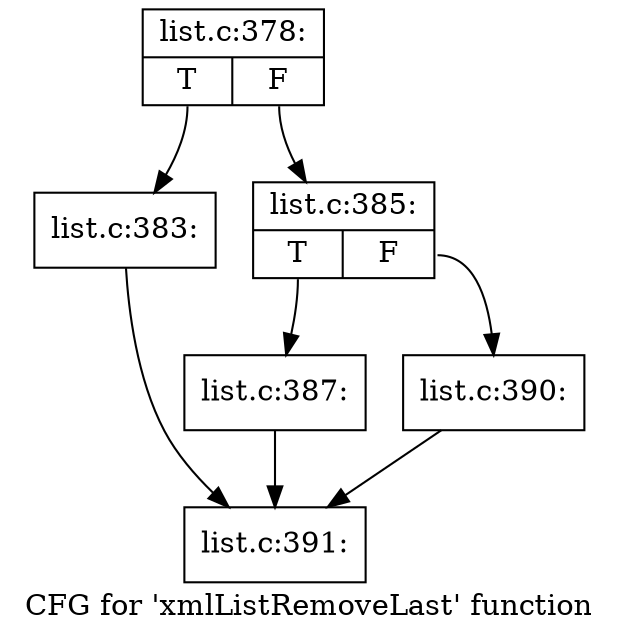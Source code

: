 digraph "CFG for 'xmlListRemoveLast' function" {
	label="CFG for 'xmlListRemoveLast' function";

	Node0x52410c0 [shape=record,label="{list.c:378:|{<s0>T|<s1>F}}"];
	Node0x52410c0:s0 -> Node0x5227560;
	Node0x52410c0:s1 -> Node0x52275b0;
	Node0x5227560 [shape=record,label="{list.c:383:}"];
	Node0x5227560 -> Node0x52412f0;
	Node0x52275b0 [shape=record,label="{list.c:385:|{<s0>T|<s1>F}}"];
	Node0x52275b0:s0 -> Node0x5234d70;
	Node0x52275b0:s1 -> Node0x5234dc0;
	Node0x5234d70 [shape=record,label="{list.c:387:}"];
	Node0x5234d70 -> Node0x52412f0;
	Node0x5234dc0 [shape=record,label="{list.c:390:}"];
	Node0x5234dc0 -> Node0x52412f0;
	Node0x52412f0 [shape=record,label="{list.c:391:}"];
}
